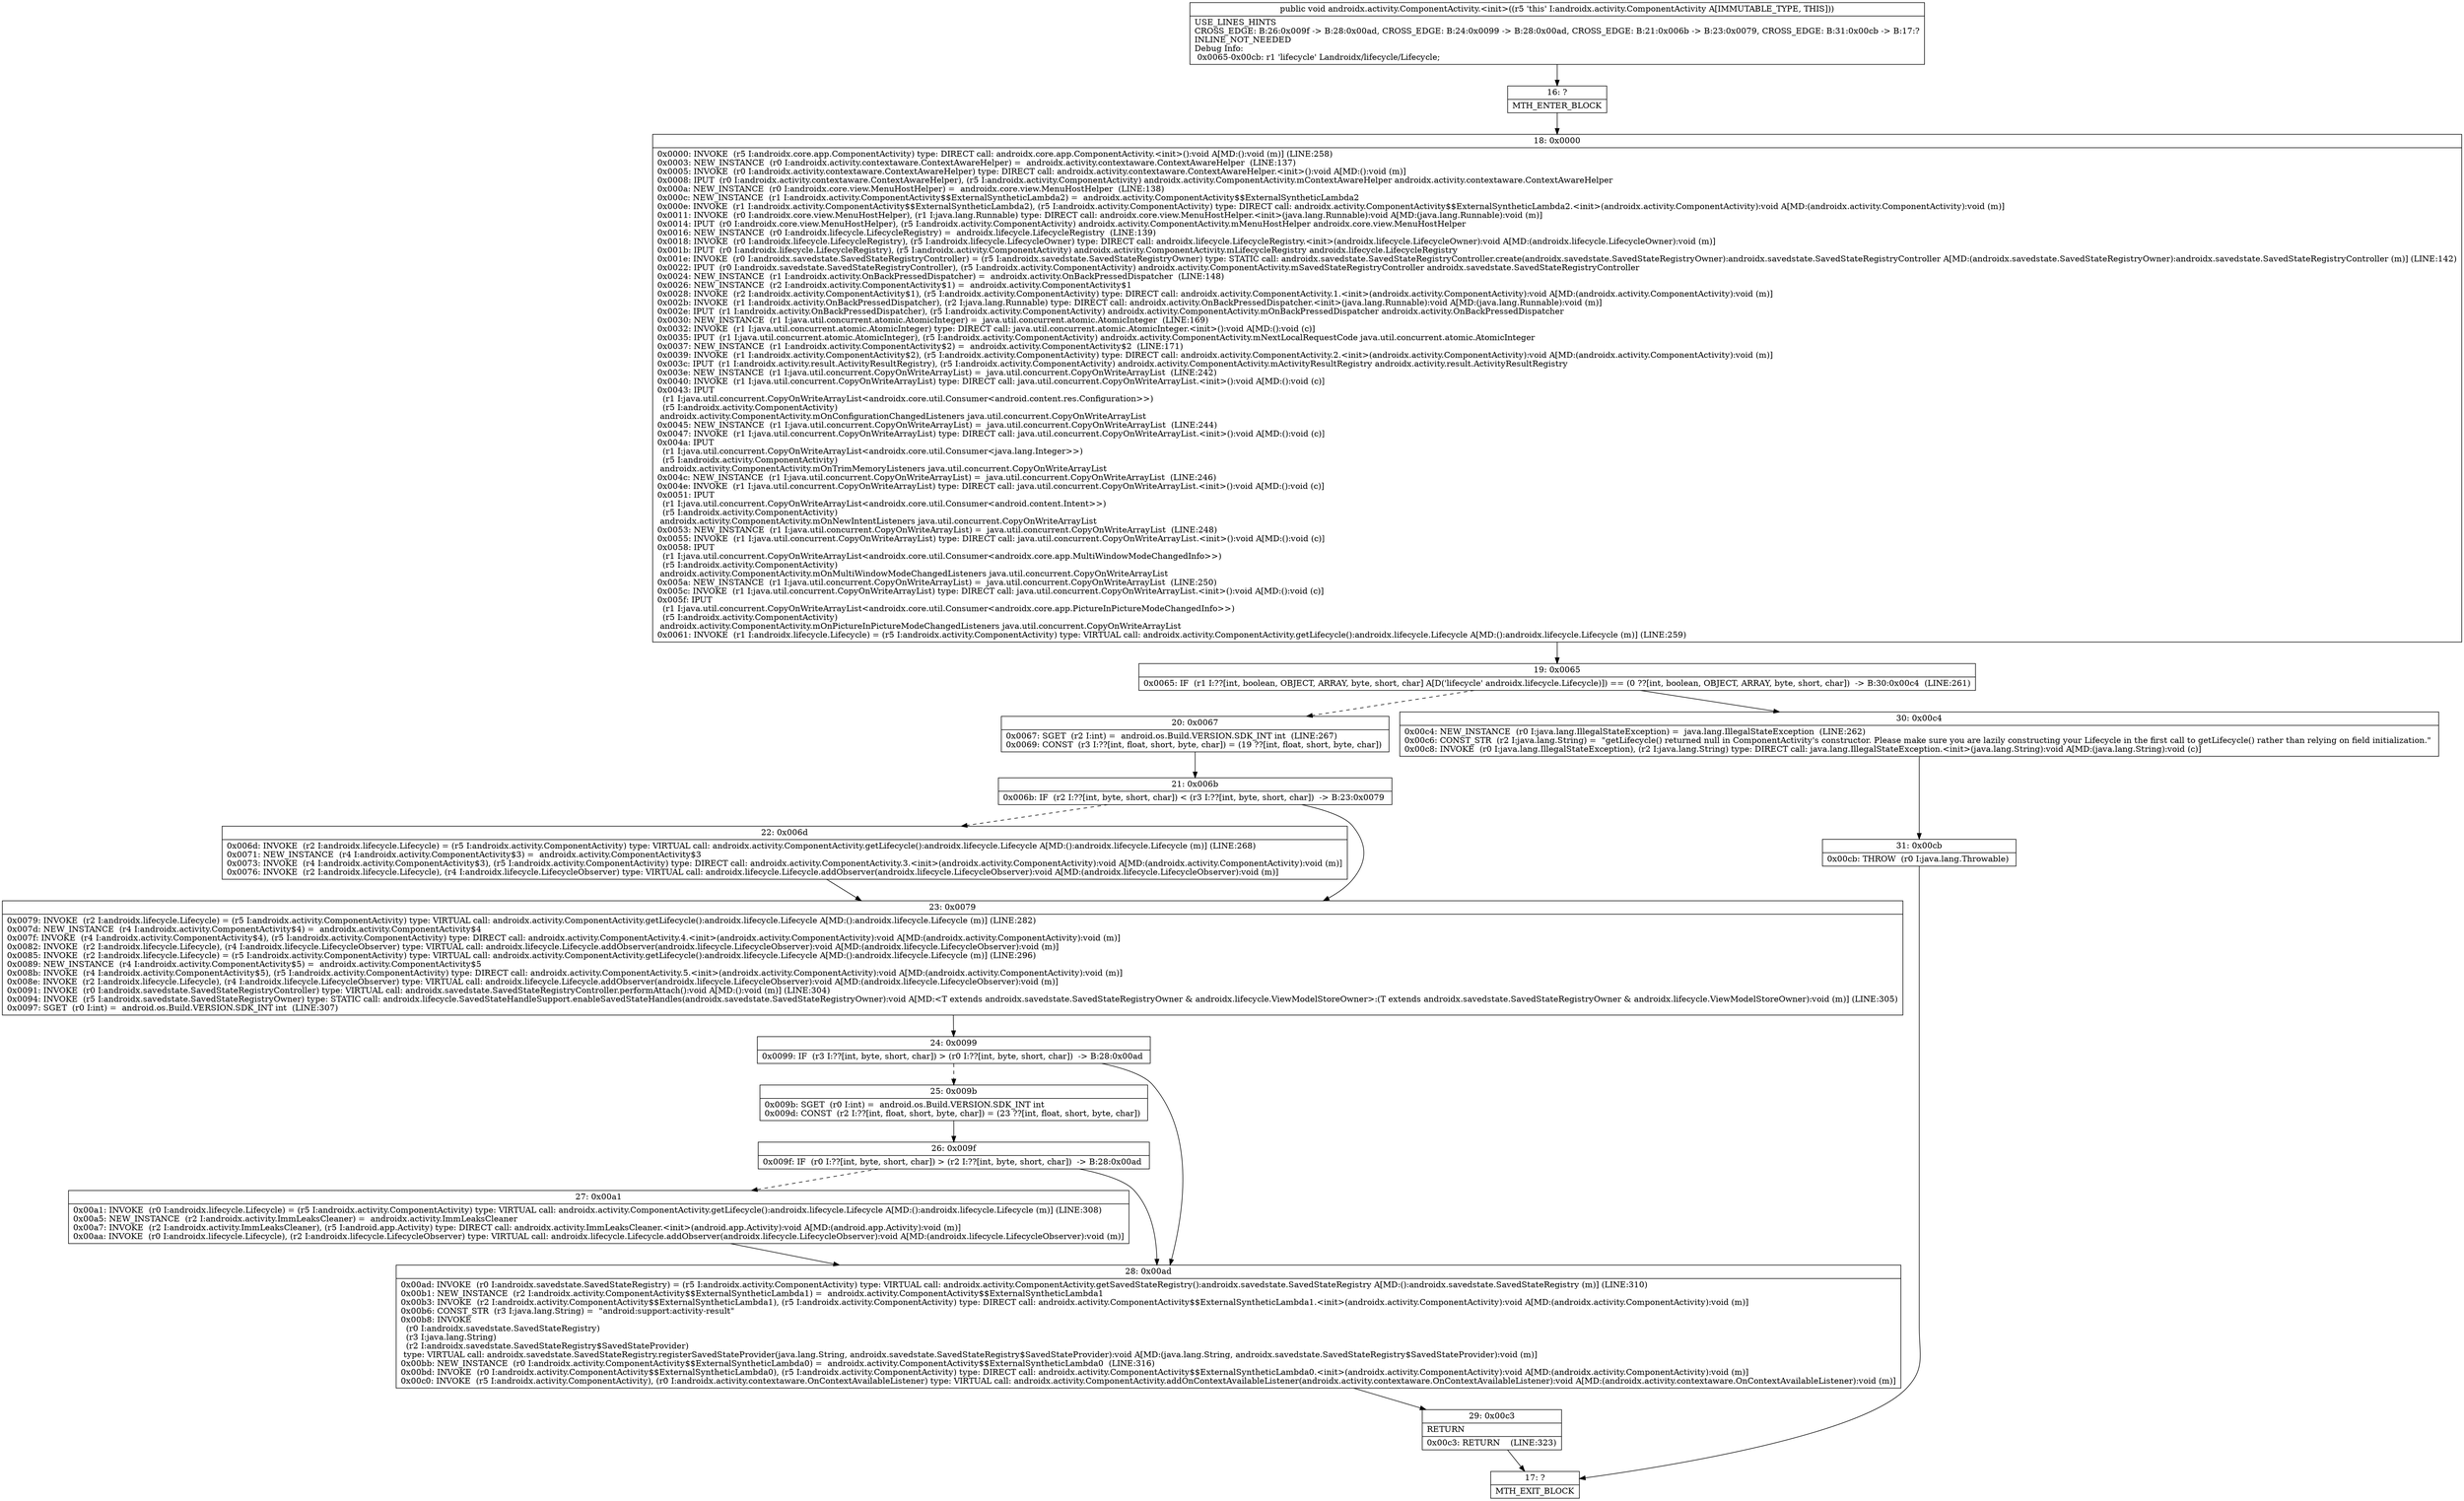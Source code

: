 digraph "CFG forandroidx.activity.ComponentActivity.\<init\>()V" {
Node_16 [shape=record,label="{16\:\ ?|MTH_ENTER_BLOCK\l}"];
Node_18 [shape=record,label="{18\:\ 0x0000|0x0000: INVOKE  (r5 I:androidx.core.app.ComponentActivity) type: DIRECT call: androidx.core.app.ComponentActivity.\<init\>():void A[MD:():void (m)] (LINE:258)\l0x0003: NEW_INSTANCE  (r0 I:androidx.activity.contextaware.ContextAwareHelper) =  androidx.activity.contextaware.ContextAwareHelper  (LINE:137)\l0x0005: INVOKE  (r0 I:androidx.activity.contextaware.ContextAwareHelper) type: DIRECT call: androidx.activity.contextaware.ContextAwareHelper.\<init\>():void A[MD:():void (m)]\l0x0008: IPUT  (r0 I:androidx.activity.contextaware.ContextAwareHelper), (r5 I:androidx.activity.ComponentActivity) androidx.activity.ComponentActivity.mContextAwareHelper androidx.activity.contextaware.ContextAwareHelper \l0x000a: NEW_INSTANCE  (r0 I:androidx.core.view.MenuHostHelper) =  androidx.core.view.MenuHostHelper  (LINE:138)\l0x000c: NEW_INSTANCE  (r1 I:androidx.activity.ComponentActivity$$ExternalSyntheticLambda2) =  androidx.activity.ComponentActivity$$ExternalSyntheticLambda2 \l0x000e: INVOKE  (r1 I:androidx.activity.ComponentActivity$$ExternalSyntheticLambda2), (r5 I:androidx.activity.ComponentActivity) type: DIRECT call: androidx.activity.ComponentActivity$$ExternalSyntheticLambda2.\<init\>(androidx.activity.ComponentActivity):void A[MD:(androidx.activity.ComponentActivity):void (m)]\l0x0011: INVOKE  (r0 I:androidx.core.view.MenuHostHelper), (r1 I:java.lang.Runnable) type: DIRECT call: androidx.core.view.MenuHostHelper.\<init\>(java.lang.Runnable):void A[MD:(java.lang.Runnable):void (m)]\l0x0014: IPUT  (r0 I:androidx.core.view.MenuHostHelper), (r5 I:androidx.activity.ComponentActivity) androidx.activity.ComponentActivity.mMenuHostHelper androidx.core.view.MenuHostHelper \l0x0016: NEW_INSTANCE  (r0 I:androidx.lifecycle.LifecycleRegistry) =  androidx.lifecycle.LifecycleRegistry  (LINE:139)\l0x0018: INVOKE  (r0 I:androidx.lifecycle.LifecycleRegistry), (r5 I:androidx.lifecycle.LifecycleOwner) type: DIRECT call: androidx.lifecycle.LifecycleRegistry.\<init\>(androidx.lifecycle.LifecycleOwner):void A[MD:(androidx.lifecycle.LifecycleOwner):void (m)]\l0x001b: IPUT  (r0 I:androidx.lifecycle.LifecycleRegistry), (r5 I:androidx.activity.ComponentActivity) androidx.activity.ComponentActivity.mLifecycleRegistry androidx.lifecycle.LifecycleRegistry \l0x001e: INVOKE  (r0 I:androidx.savedstate.SavedStateRegistryController) = (r5 I:androidx.savedstate.SavedStateRegistryOwner) type: STATIC call: androidx.savedstate.SavedStateRegistryController.create(androidx.savedstate.SavedStateRegistryOwner):androidx.savedstate.SavedStateRegistryController A[MD:(androidx.savedstate.SavedStateRegistryOwner):androidx.savedstate.SavedStateRegistryController (m)] (LINE:142)\l0x0022: IPUT  (r0 I:androidx.savedstate.SavedStateRegistryController), (r5 I:androidx.activity.ComponentActivity) androidx.activity.ComponentActivity.mSavedStateRegistryController androidx.savedstate.SavedStateRegistryController \l0x0024: NEW_INSTANCE  (r1 I:androidx.activity.OnBackPressedDispatcher) =  androidx.activity.OnBackPressedDispatcher  (LINE:148)\l0x0026: NEW_INSTANCE  (r2 I:androidx.activity.ComponentActivity$1) =  androidx.activity.ComponentActivity$1 \l0x0028: INVOKE  (r2 I:androidx.activity.ComponentActivity$1), (r5 I:androidx.activity.ComponentActivity) type: DIRECT call: androidx.activity.ComponentActivity.1.\<init\>(androidx.activity.ComponentActivity):void A[MD:(androidx.activity.ComponentActivity):void (m)]\l0x002b: INVOKE  (r1 I:androidx.activity.OnBackPressedDispatcher), (r2 I:java.lang.Runnable) type: DIRECT call: androidx.activity.OnBackPressedDispatcher.\<init\>(java.lang.Runnable):void A[MD:(java.lang.Runnable):void (m)]\l0x002e: IPUT  (r1 I:androidx.activity.OnBackPressedDispatcher), (r5 I:androidx.activity.ComponentActivity) androidx.activity.ComponentActivity.mOnBackPressedDispatcher androidx.activity.OnBackPressedDispatcher \l0x0030: NEW_INSTANCE  (r1 I:java.util.concurrent.atomic.AtomicInteger) =  java.util.concurrent.atomic.AtomicInteger  (LINE:169)\l0x0032: INVOKE  (r1 I:java.util.concurrent.atomic.AtomicInteger) type: DIRECT call: java.util.concurrent.atomic.AtomicInteger.\<init\>():void A[MD:():void (c)]\l0x0035: IPUT  (r1 I:java.util.concurrent.atomic.AtomicInteger), (r5 I:androidx.activity.ComponentActivity) androidx.activity.ComponentActivity.mNextLocalRequestCode java.util.concurrent.atomic.AtomicInteger \l0x0037: NEW_INSTANCE  (r1 I:androidx.activity.ComponentActivity$2) =  androidx.activity.ComponentActivity$2  (LINE:171)\l0x0039: INVOKE  (r1 I:androidx.activity.ComponentActivity$2), (r5 I:androidx.activity.ComponentActivity) type: DIRECT call: androidx.activity.ComponentActivity.2.\<init\>(androidx.activity.ComponentActivity):void A[MD:(androidx.activity.ComponentActivity):void (m)]\l0x003c: IPUT  (r1 I:androidx.activity.result.ActivityResultRegistry), (r5 I:androidx.activity.ComponentActivity) androidx.activity.ComponentActivity.mActivityResultRegistry androidx.activity.result.ActivityResultRegistry \l0x003e: NEW_INSTANCE  (r1 I:java.util.concurrent.CopyOnWriteArrayList) =  java.util.concurrent.CopyOnWriteArrayList  (LINE:242)\l0x0040: INVOKE  (r1 I:java.util.concurrent.CopyOnWriteArrayList) type: DIRECT call: java.util.concurrent.CopyOnWriteArrayList.\<init\>():void A[MD:():void (c)]\l0x0043: IPUT  \l  (r1 I:java.util.concurrent.CopyOnWriteArrayList\<androidx.core.util.Consumer\<android.content.res.Configuration\>\>)\l  (r5 I:androidx.activity.ComponentActivity)\l androidx.activity.ComponentActivity.mOnConfigurationChangedListeners java.util.concurrent.CopyOnWriteArrayList \l0x0045: NEW_INSTANCE  (r1 I:java.util.concurrent.CopyOnWriteArrayList) =  java.util.concurrent.CopyOnWriteArrayList  (LINE:244)\l0x0047: INVOKE  (r1 I:java.util.concurrent.CopyOnWriteArrayList) type: DIRECT call: java.util.concurrent.CopyOnWriteArrayList.\<init\>():void A[MD:():void (c)]\l0x004a: IPUT  \l  (r1 I:java.util.concurrent.CopyOnWriteArrayList\<androidx.core.util.Consumer\<java.lang.Integer\>\>)\l  (r5 I:androidx.activity.ComponentActivity)\l androidx.activity.ComponentActivity.mOnTrimMemoryListeners java.util.concurrent.CopyOnWriteArrayList \l0x004c: NEW_INSTANCE  (r1 I:java.util.concurrent.CopyOnWriteArrayList) =  java.util.concurrent.CopyOnWriteArrayList  (LINE:246)\l0x004e: INVOKE  (r1 I:java.util.concurrent.CopyOnWriteArrayList) type: DIRECT call: java.util.concurrent.CopyOnWriteArrayList.\<init\>():void A[MD:():void (c)]\l0x0051: IPUT  \l  (r1 I:java.util.concurrent.CopyOnWriteArrayList\<androidx.core.util.Consumer\<android.content.Intent\>\>)\l  (r5 I:androidx.activity.ComponentActivity)\l androidx.activity.ComponentActivity.mOnNewIntentListeners java.util.concurrent.CopyOnWriteArrayList \l0x0053: NEW_INSTANCE  (r1 I:java.util.concurrent.CopyOnWriteArrayList) =  java.util.concurrent.CopyOnWriteArrayList  (LINE:248)\l0x0055: INVOKE  (r1 I:java.util.concurrent.CopyOnWriteArrayList) type: DIRECT call: java.util.concurrent.CopyOnWriteArrayList.\<init\>():void A[MD:():void (c)]\l0x0058: IPUT  \l  (r1 I:java.util.concurrent.CopyOnWriteArrayList\<androidx.core.util.Consumer\<androidx.core.app.MultiWindowModeChangedInfo\>\>)\l  (r5 I:androidx.activity.ComponentActivity)\l androidx.activity.ComponentActivity.mOnMultiWindowModeChangedListeners java.util.concurrent.CopyOnWriteArrayList \l0x005a: NEW_INSTANCE  (r1 I:java.util.concurrent.CopyOnWriteArrayList) =  java.util.concurrent.CopyOnWriteArrayList  (LINE:250)\l0x005c: INVOKE  (r1 I:java.util.concurrent.CopyOnWriteArrayList) type: DIRECT call: java.util.concurrent.CopyOnWriteArrayList.\<init\>():void A[MD:():void (c)]\l0x005f: IPUT  \l  (r1 I:java.util.concurrent.CopyOnWriteArrayList\<androidx.core.util.Consumer\<androidx.core.app.PictureInPictureModeChangedInfo\>\>)\l  (r5 I:androidx.activity.ComponentActivity)\l androidx.activity.ComponentActivity.mOnPictureInPictureModeChangedListeners java.util.concurrent.CopyOnWriteArrayList \l0x0061: INVOKE  (r1 I:androidx.lifecycle.Lifecycle) = (r5 I:androidx.activity.ComponentActivity) type: VIRTUAL call: androidx.activity.ComponentActivity.getLifecycle():androidx.lifecycle.Lifecycle A[MD:():androidx.lifecycle.Lifecycle (m)] (LINE:259)\l}"];
Node_19 [shape=record,label="{19\:\ 0x0065|0x0065: IF  (r1 I:??[int, boolean, OBJECT, ARRAY, byte, short, char] A[D('lifecycle' androidx.lifecycle.Lifecycle)]) == (0 ??[int, boolean, OBJECT, ARRAY, byte, short, char])  \-\> B:30:0x00c4  (LINE:261)\l}"];
Node_20 [shape=record,label="{20\:\ 0x0067|0x0067: SGET  (r2 I:int) =  android.os.Build.VERSION.SDK_INT int  (LINE:267)\l0x0069: CONST  (r3 I:??[int, float, short, byte, char]) = (19 ??[int, float, short, byte, char]) \l}"];
Node_21 [shape=record,label="{21\:\ 0x006b|0x006b: IF  (r2 I:??[int, byte, short, char]) \< (r3 I:??[int, byte, short, char])  \-\> B:23:0x0079 \l}"];
Node_22 [shape=record,label="{22\:\ 0x006d|0x006d: INVOKE  (r2 I:androidx.lifecycle.Lifecycle) = (r5 I:androidx.activity.ComponentActivity) type: VIRTUAL call: androidx.activity.ComponentActivity.getLifecycle():androidx.lifecycle.Lifecycle A[MD:():androidx.lifecycle.Lifecycle (m)] (LINE:268)\l0x0071: NEW_INSTANCE  (r4 I:androidx.activity.ComponentActivity$3) =  androidx.activity.ComponentActivity$3 \l0x0073: INVOKE  (r4 I:androidx.activity.ComponentActivity$3), (r5 I:androidx.activity.ComponentActivity) type: DIRECT call: androidx.activity.ComponentActivity.3.\<init\>(androidx.activity.ComponentActivity):void A[MD:(androidx.activity.ComponentActivity):void (m)]\l0x0076: INVOKE  (r2 I:androidx.lifecycle.Lifecycle), (r4 I:androidx.lifecycle.LifecycleObserver) type: VIRTUAL call: androidx.lifecycle.Lifecycle.addObserver(androidx.lifecycle.LifecycleObserver):void A[MD:(androidx.lifecycle.LifecycleObserver):void (m)]\l}"];
Node_23 [shape=record,label="{23\:\ 0x0079|0x0079: INVOKE  (r2 I:androidx.lifecycle.Lifecycle) = (r5 I:androidx.activity.ComponentActivity) type: VIRTUAL call: androidx.activity.ComponentActivity.getLifecycle():androidx.lifecycle.Lifecycle A[MD:():androidx.lifecycle.Lifecycle (m)] (LINE:282)\l0x007d: NEW_INSTANCE  (r4 I:androidx.activity.ComponentActivity$4) =  androidx.activity.ComponentActivity$4 \l0x007f: INVOKE  (r4 I:androidx.activity.ComponentActivity$4), (r5 I:androidx.activity.ComponentActivity) type: DIRECT call: androidx.activity.ComponentActivity.4.\<init\>(androidx.activity.ComponentActivity):void A[MD:(androidx.activity.ComponentActivity):void (m)]\l0x0082: INVOKE  (r2 I:androidx.lifecycle.Lifecycle), (r4 I:androidx.lifecycle.LifecycleObserver) type: VIRTUAL call: androidx.lifecycle.Lifecycle.addObserver(androidx.lifecycle.LifecycleObserver):void A[MD:(androidx.lifecycle.LifecycleObserver):void (m)]\l0x0085: INVOKE  (r2 I:androidx.lifecycle.Lifecycle) = (r5 I:androidx.activity.ComponentActivity) type: VIRTUAL call: androidx.activity.ComponentActivity.getLifecycle():androidx.lifecycle.Lifecycle A[MD:():androidx.lifecycle.Lifecycle (m)] (LINE:296)\l0x0089: NEW_INSTANCE  (r4 I:androidx.activity.ComponentActivity$5) =  androidx.activity.ComponentActivity$5 \l0x008b: INVOKE  (r4 I:androidx.activity.ComponentActivity$5), (r5 I:androidx.activity.ComponentActivity) type: DIRECT call: androidx.activity.ComponentActivity.5.\<init\>(androidx.activity.ComponentActivity):void A[MD:(androidx.activity.ComponentActivity):void (m)]\l0x008e: INVOKE  (r2 I:androidx.lifecycle.Lifecycle), (r4 I:androidx.lifecycle.LifecycleObserver) type: VIRTUAL call: androidx.lifecycle.Lifecycle.addObserver(androidx.lifecycle.LifecycleObserver):void A[MD:(androidx.lifecycle.LifecycleObserver):void (m)]\l0x0091: INVOKE  (r0 I:androidx.savedstate.SavedStateRegistryController) type: VIRTUAL call: androidx.savedstate.SavedStateRegistryController.performAttach():void A[MD:():void (m)] (LINE:304)\l0x0094: INVOKE  (r5 I:androidx.savedstate.SavedStateRegistryOwner) type: STATIC call: androidx.lifecycle.SavedStateHandleSupport.enableSavedStateHandles(androidx.savedstate.SavedStateRegistryOwner):void A[MD:\<T extends androidx.savedstate.SavedStateRegistryOwner & androidx.lifecycle.ViewModelStoreOwner\>:(T extends androidx.savedstate.SavedStateRegistryOwner & androidx.lifecycle.ViewModelStoreOwner):void (m)] (LINE:305)\l0x0097: SGET  (r0 I:int) =  android.os.Build.VERSION.SDK_INT int  (LINE:307)\l}"];
Node_24 [shape=record,label="{24\:\ 0x0099|0x0099: IF  (r3 I:??[int, byte, short, char]) \> (r0 I:??[int, byte, short, char])  \-\> B:28:0x00ad \l}"];
Node_25 [shape=record,label="{25\:\ 0x009b|0x009b: SGET  (r0 I:int) =  android.os.Build.VERSION.SDK_INT int \l0x009d: CONST  (r2 I:??[int, float, short, byte, char]) = (23 ??[int, float, short, byte, char]) \l}"];
Node_26 [shape=record,label="{26\:\ 0x009f|0x009f: IF  (r0 I:??[int, byte, short, char]) \> (r2 I:??[int, byte, short, char])  \-\> B:28:0x00ad \l}"];
Node_27 [shape=record,label="{27\:\ 0x00a1|0x00a1: INVOKE  (r0 I:androidx.lifecycle.Lifecycle) = (r5 I:androidx.activity.ComponentActivity) type: VIRTUAL call: androidx.activity.ComponentActivity.getLifecycle():androidx.lifecycle.Lifecycle A[MD:():androidx.lifecycle.Lifecycle (m)] (LINE:308)\l0x00a5: NEW_INSTANCE  (r2 I:androidx.activity.ImmLeaksCleaner) =  androidx.activity.ImmLeaksCleaner \l0x00a7: INVOKE  (r2 I:androidx.activity.ImmLeaksCleaner), (r5 I:android.app.Activity) type: DIRECT call: androidx.activity.ImmLeaksCleaner.\<init\>(android.app.Activity):void A[MD:(android.app.Activity):void (m)]\l0x00aa: INVOKE  (r0 I:androidx.lifecycle.Lifecycle), (r2 I:androidx.lifecycle.LifecycleObserver) type: VIRTUAL call: androidx.lifecycle.Lifecycle.addObserver(androidx.lifecycle.LifecycleObserver):void A[MD:(androidx.lifecycle.LifecycleObserver):void (m)]\l}"];
Node_28 [shape=record,label="{28\:\ 0x00ad|0x00ad: INVOKE  (r0 I:androidx.savedstate.SavedStateRegistry) = (r5 I:androidx.activity.ComponentActivity) type: VIRTUAL call: androidx.activity.ComponentActivity.getSavedStateRegistry():androidx.savedstate.SavedStateRegistry A[MD:():androidx.savedstate.SavedStateRegistry (m)] (LINE:310)\l0x00b1: NEW_INSTANCE  (r2 I:androidx.activity.ComponentActivity$$ExternalSyntheticLambda1) =  androidx.activity.ComponentActivity$$ExternalSyntheticLambda1 \l0x00b3: INVOKE  (r2 I:androidx.activity.ComponentActivity$$ExternalSyntheticLambda1), (r5 I:androidx.activity.ComponentActivity) type: DIRECT call: androidx.activity.ComponentActivity$$ExternalSyntheticLambda1.\<init\>(androidx.activity.ComponentActivity):void A[MD:(androidx.activity.ComponentActivity):void (m)]\l0x00b6: CONST_STR  (r3 I:java.lang.String) =  \"android:support:activity\-result\" \l0x00b8: INVOKE  \l  (r0 I:androidx.savedstate.SavedStateRegistry)\l  (r3 I:java.lang.String)\l  (r2 I:androidx.savedstate.SavedStateRegistry$SavedStateProvider)\l type: VIRTUAL call: androidx.savedstate.SavedStateRegistry.registerSavedStateProvider(java.lang.String, androidx.savedstate.SavedStateRegistry$SavedStateProvider):void A[MD:(java.lang.String, androidx.savedstate.SavedStateRegistry$SavedStateProvider):void (m)]\l0x00bb: NEW_INSTANCE  (r0 I:androidx.activity.ComponentActivity$$ExternalSyntheticLambda0) =  androidx.activity.ComponentActivity$$ExternalSyntheticLambda0  (LINE:316)\l0x00bd: INVOKE  (r0 I:androidx.activity.ComponentActivity$$ExternalSyntheticLambda0), (r5 I:androidx.activity.ComponentActivity) type: DIRECT call: androidx.activity.ComponentActivity$$ExternalSyntheticLambda0.\<init\>(androidx.activity.ComponentActivity):void A[MD:(androidx.activity.ComponentActivity):void (m)]\l0x00c0: INVOKE  (r5 I:androidx.activity.ComponentActivity), (r0 I:androidx.activity.contextaware.OnContextAvailableListener) type: VIRTUAL call: androidx.activity.ComponentActivity.addOnContextAvailableListener(androidx.activity.contextaware.OnContextAvailableListener):void A[MD:(androidx.activity.contextaware.OnContextAvailableListener):void (m)]\l}"];
Node_29 [shape=record,label="{29\:\ 0x00c3|RETURN\l|0x00c3: RETURN    (LINE:323)\l}"];
Node_17 [shape=record,label="{17\:\ ?|MTH_EXIT_BLOCK\l}"];
Node_30 [shape=record,label="{30\:\ 0x00c4|0x00c4: NEW_INSTANCE  (r0 I:java.lang.IllegalStateException) =  java.lang.IllegalStateException  (LINE:262)\l0x00c6: CONST_STR  (r2 I:java.lang.String) =  \"getLifecycle() returned null in ComponentActivity's constructor. Please make sure you are lazily constructing your Lifecycle in the first call to getLifecycle() rather than relying on field initialization.\" \l0x00c8: INVOKE  (r0 I:java.lang.IllegalStateException), (r2 I:java.lang.String) type: DIRECT call: java.lang.IllegalStateException.\<init\>(java.lang.String):void A[MD:(java.lang.String):void (c)]\l}"];
Node_31 [shape=record,label="{31\:\ 0x00cb|0x00cb: THROW  (r0 I:java.lang.Throwable) \l}"];
MethodNode[shape=record,label="{public void androidx.activity.ComponentActivity.\<init\>((r5 'this' I:androidx.activity.ComponentActivity A[IMMUTABLE_TYPE, THIS]))  | USE_LINES_HINTS\lCROSS_EDGE: B:26:0x009f \-\> B:28:0x00ad, CROSS_EDGE: B:24:0x0099 \-\> B:28:0x00ad, CROSS_EDGE: B:21:0x006b \-\> B:23:0x0079, CROSS_EDGE: B:31:0x00cb \-\> B:17:?\lINLINE_NOT_NEEDED\lDebug Info:\l  0x0065\-0x00cb: r1 'lifecycle' Landroidx\/lifecycle\/Lifecycle;\l}"];
MethodNode -> Node_16;Node_16 -> Node_18;
Node_18 -> Node_19;
Node_19 -> Node_20[style=dashed];
Node_19 -> Node_30;
Node_20 -> Node_21;
Node_21 -> Node_22[style=dashed];
Node_21 -> Node_23;
Node_22 -> Node_23;
Node_23 -> Node_24;
Node_24 -> Node_25[style=dashed];
Node_24 -> Node_28;
Node_25 -> Node_26;
Node_26 -> Node_27[style=dashed];
Node_26 -> Node_28;
Node_27 -> Node_28;
Node_28 -> Node_29;
Node_29 -> Node_17;
Node_30 -> Node_31;
Node_31 -> Node_17;
}

